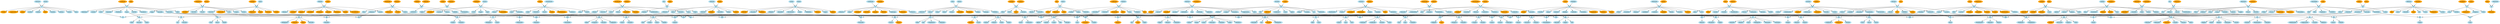 digraph Families {
	node [color=lightblue2 style=filled]
	overlap=false
	"1a" [label=Moerseil]
	"1b" [label=Riuum]
	1 [shape=diamond]
	"1a" -> 1 [weight=12]
	"1b" -> 1 [weight=12]
	"2a" [label=Liudburgis]
	"2b" [label=Hako]
	2 [shape=diamond]
	"2a" -> 2 [weight=12]
	"2b" -> 2 [weight=12]
	"3a" [label=Tetta]
	"3b" [label=Mense]
	3 [shape=diamond]
	"3a" -> 3 [weight=12]
	"3b" -> 3 [weight=12]
	"4a" [label=Breghlent]
	"4b" [label=Franco]
	4 [shape=diamond]
	"4a" -> 4 [weight=12]
	"4b" -> 4 [weight=12]
	"5a" [label=Liudburgis]
	"5b" [label=Wedeghe]
	5 [shape=diamond]
	"5a" -> 5 [weight=12]
	"5b" -> 5 [weight=12]
	"6a" [label=Iris]
	"6b" [label=Hubrecht]
	6 [shape=diamond]
	"6a" -> 6 [weight=12]
	"6b" -> 6 [weight=12]
	"7a" [label=Hersewindis]
	"7b" [label=Sifridus]
	7 [shape=diamond]
	"7a" -> 7 [weight=12]
	"7b" -> 7 [weight=12]
	"8a" [label=Aleberna]
	"8b" [label=Ghodekin]
	8 [shape=diamond]
	"8a" -> 8 [weight=12]
	"8b" -> 8 [weight=12]
	"9a" [label=Liudburgis]
	"9b" [label=Wilbord]
	9 [shape=diamond]
	"9a" -> 9 [weight=12]
	"9b" -> 9 [weight=12]
	"10a" [label=Gisele]
	"10b" [label=Wedeghe]
	10 [shape=diamond]
	"10a" -> 10 [weight=12]
	"10b" -> 10 [weight=12]
	"11a" [label=Siburgis]
	"11b" [label=Vais]
	11 [shape=diamond]
	"11a" -> 11 [weight=12]
	"11b" -> 11 [weight=12]
	"12a" [label=Baua]
	"12b" [label=Didewar]
	12 [shape=diamond]
	"12a" -> 12 [weight=12]
	"12b" -> 12 [weight=12]
	"13a" [label=Margareta]
	"13b" [label=Ricout]
	13 [shape=diamond]
	"13a" -> 13 [weight=12]
	"13b" -> 13 [weight=12]
	"14a" [label=Reymodis]
	"14b" [label=Lammekin]
	14 [shape=diamond]
	"14a" -> 14 [weight=12]
	"14b" -> 14 [weight=12]
	"15a" [label=Imsoete]
	"15b" [label=Lutgeri]
	15 [shape=diamond]
	"15a" -> 15 [weight=12]
	"15b" -> 15 [weight=12]
	"16a" [label=Amelgeir]
	"16b" [label=Seukinus]
	16 [shape=diamond]
	"16a" -> 16 [weight=12]
	"16b" -> 16 [weight=12]
	"17a" [label=Waldrada]
	"17b" [label="Elyasа"]
	17 [shape=diamond]
	"17a" -> 17 [weight=12]
	"17b" -> 17 [weight=12]
	"18a" [label=Amelgeir]
	"18b" [label=Alard]
	18 [shape=diamond]
	"18a" -> 18 [weight=12]
	"18b" -> 18 [weight=12]
	"19a" [label=Amalburga]
	"19b" [label=Didderic]
	19 [shape=diamond]
	"19a" -> 19 [weight=12]
	"19b" -> 19 [weight=12]
	"20a" [label=Aue]
	"20b" [label=Otger]
	20 [shape=diamond]
	"20a" -> 20 [weight=12]
	"20b" -> 20 [weight=12]
	"21a" [label=Beatrice]
	"21b" [label=Woutgerus]
	21 [shape=diamond]
	"21a" -> 21 [weight=12]
	"21b" -> 21 [weight=12]
	"22a" [label=Mabelie]
	"22b" [label=Lieuin]
	22 [shape=diamond]
	"22a" -> 22 [weight=12]
	"22b" -> 22 [weight=12]
	"23a" [label=Folqui]
	"23b" [label=Ghisebrecht]
	23 [shape=diamond]
	"23a" -> 23 [weight=12]
	"23b" -> 23 [weight=12]
	"24a" [label=Ermerut]
	"24b" [label=Thomas]
	24 [shape=diamond]
	"24a" -> 24 [weight=12]
	"24b" -> 24 [weight=12]
	"25a" [label=Machtilden]
	"25b" [label=Suam]
	25 [shape=diamond]
	"25a" -> 25 [weight=12]
	"25b" -> 25 [weight=12]
	"26a" [label=Reymodis]
	"26b" [label=Eustacius]
	26 [shape=diamond]
	"26a" -> 26 [weight=12]
	"26b" -> 26 [weight=12]
	"27a" [label=Jute]
	"27b" [label=Reuro]
	27 [shape=diamond]
	"27a" -> 27 [weight=12]
	"27b" -> 27 [weight=12]
	"28a" [label=Sybillia]
	"28b" [label=Snelgerus]
	28 [shape=diamond]
	"28a" -> 28 [weight=12]
	"28b" -> 28 [weight=12]
	"29a" [label=Hilduardis]
	"29b" [label=Adolfus]
	29 [shape=diamond]
	"29a" -> 29 [weight=12]
	"29b" -> 29 [weight=12]
	"30a" [label=Leanne]
	"30b" [label=Godeuert]
	30 [shape=diamond]
	"30a" -> 30 [weight=12]
	"30b" -> 30 [weight=12]
	"31a" [label=Baua]
	"31b" [label=Radwardo]
	31 [shape=diamond]
	"31a" -> 31 [weight=12]
	"31b" -> 31 [weight=12]
	"32a" [label=Heylewigis]
	"32b" [label=Herman]
	32 [shape=diamond]
	"32a" -> 32 [weight=12]
	"32b" -> 32 [weight=12]
	"33a" [label=Heylewigis]
	"33b" [label=Gherolf]
	33 [shape=diamond]
	"33a" -> 33 [weight=12]
	"33b" -> 33 [weight=12]
	"34a" [label=Mabelie]
	"34b" [label=Wolfraem]
	34 [shape=diamond]
	"34a" -> 34 [weight=12]
	"34b" -> 34 [weight=12]
	"35a" [label=Hodine]
	"35b" [label=Alwin]
	35 [shape=diamond]
	"35a" -> 35 [weight=12]
	"35b" -> 35 [weight=12]
	"36a" [label=Linnea]
	"36b" [label=Dieuel]
	36 [shape=diamond]
	"36a" -> 36 [weight=12]
	"36b" -> 36 [weight=12]
	"37a" [label=Oderada]
	"37b" [label=Boidin]
	37 [shape=diamond]
	"37a" -> 37 [weight=12]
	"37b" -> 37 [weight=12]
	"38a" [label=Flore]
	"38b" [label=Rembrecht]
	38 [shape=diamond]
	"38a" -> 38 [weight=12]
	"38b" -> 38 [weight=12]
	"39a" [label=Liedelde]
	"39b" [label=Alem]
	39 [shape=diamond]
	"39a" -> 39 [weight=12]
	"39b" -> 39 [weight=12]
	"40a" [label=Jacomin]
	"40b" [label=Jonghen]
	40 [shape=diamond]
	"40a" -> 40 [weight=12]
	"40b" -> 40 [weight=12]
	"1c1" [label=Truden]
	1 -> "1c1" [weight=6]
	"2c1" [label=Hako]
	2 -> "2c1" [weight=6]
	"4c1" [label=Stoethoute]
	4 -> "4c1" [weight=6]
	"5c1" [label=Wedeghe]
	5 -> "5c1" [weight=6]
	"6c1" [label=Reymar]
	6 -> "6c1" [weight=6]
	"7c1" [label=Auesoete]
	7 -> "7c1" [weight=6]
	"8c1" [label=Margareta]
	8 -> "8c1" [weight=6]
	"9c1" [label=Coclike]
	9 -> "9c1" [weight=6]
	"10c1" [label=Gisele]
	10 -> "10c1" [weight=6]
	"11c1" [label=Laurens]
	11 -> "11c1" [weight=6]
	"12c1" [label=Hilduardis]
	12 -> "12c1" [weight=6]
	"13c1" [label=Cofte]
	13 -> "13c1" [weight=6]
	"15c1" [label=Lutgeri]
	15 -> "15c1" [weight=6]
	"16c1" [label=Vastraid]
	16 -> "16c1" [weight=6]
	"18c1" [label=Erkenradis]
	18 -> "18c1" [weight=6]
	"21c1" [label=Gerburgis]
	21 -> "21c1" [weight=6]
	"22c1" [label=Ghoudekinen]
	22 -> "22c1" [weight=6]
	"23c1" [label=Rodolf]
	23 -> "23c1" [weight=6]
	"26c1" [label=Eustacius]
	26 -> "26c1" [weight=6]
	"27c1" [label=Willai]
	27 -> "27c1" [weight=6]
	"28c1" [label=Reymar]
	28 -> "28c1" [weight=6]
	"30c1" [label=Sipper]
	30 -> "30c1" [weight=6]
	"32c1" [label=Gelmarus]
	32 -> "32c1" [weight=6]
	"34c1" [label=Mabelie]
	34 -> "34c1" [weight=6]
	"35c1" [label=Alwin]
	35 -> "35c1" [weight=6]
	"37c1" [label=Oderada]
	37 -> "37c1" [weight=6]
	"38c1" [label=Truden]
	38 -> "38c1" [weight=6]
	"39c1" [label=Aleydis]
	39 -> "39c1" [weight=6]
	"40c1" [label=Haghen]
	40 -> "40c1" [weight=6]
	"2c2" [label=Imma]
	2 -> "2c2" [weight=6]
	"3c1" [label=Mense]
	3 -> "3c1" [weight=6]
	"5c2" [label=Marcilius]
	5 -> "5c2" [weight=6]
	"8c2" [label=Linnea]
	8 -> "8c2" [weight=6]
	"9c2" [label=Jute]
	9 -> "9c2" [weight=6]
	"10c2" [label=Eingeliadis]
	10 -> "10c2" [weight=6]
	"11c2" [label=Ricmoden]
	11 -> "11c2" [weight=6]
	"12c2" [label=Rodolf]
	12 -> "12c2" [weight=6]
	"14c1" [label=Aleydis]
	14 -> "14c1" [weight=6]
	"15c2" [label=Radwardo]
	15 -> "15c2" [weight=6]
	"16c2" [label=Saxiardis]
	16 -> "16c2" [weight=6]
	"17c1" [label=Evergero]
	17 -> "17c1" [weight=6]
	"18c2" [label=Folpertus]
	18 -> "18c2" [weight=6]
	"19c1" [label=Hildebrandus]
	19 -> "19c1" [weight=6]
	"20c1" [label=Otger]
	20 -> "20c1" [weight=6]
	"21c2" [label=Sywi]
	21 -> "21c2" [weight=6]
	"22c2" [label=Godelief]
	22 -> "22c2" [weight=6]
	"23c2" [label=Pauels]
	23 -> "23c2" [weight=6]
	"24c1" [label=Eremboldus]
	24 -> "24c1" [weight=6]
	"25c1" [label=Machtilden]
	25 -> "25c1" [weight=6]
	"26c2" [label=Flore]
	26 -> "26c2" [weight=6]
	"27c2" [label=Ulrici]
	27 -> "27c2" [weight=6]
	"28c2" [label=Nimme]
	28 -> "28c2" [weight=6]
	"29c1" [label=Godelief]
	29 -> "29c1" [weight=6]
	"29c1" [label=Godelief color=orange]
	"31c1" [label=Woltwigis]
	31 -> "31c1" [weight=6]
	"31a" [label=Baua color=orange]
	"32c2" [label=Lieuin]
	32 -> "32c2" [weight=6]
	"33c1" [label=Meynseth]
	33 -> "33c1" [weight=6]
	"34c2" [label=Anthonius]
	34 -> "34c2" [weight=6]
	"35c2" [label=Lotijn]
	35 -> "35c2" [weight=6]
	"35a" [label=Hodine color=orange]
	"37c2" [label=Jonghen]
	37 -> "37c2" [weight=6]
	"37c2" [label=Jonghen color=orange]
	"38c2" [label=Wellinus]
	38 -> "38c2" [weight=6]
	"40c2" [label=Eremboldus]
	40 -> "40c2" [weight=6]
	"34a" [label=Mabelie color=orange]
	"27c2" [label=Ulrici color=orange]
	"1c2" [label=Coppesoeten]
	1 -> "1c2" [weight=6]
	"1c2" [label=Coppesoeten color=orange]
	"2c3" [label=Marcibilia]
	2 -> "2c3" [weight=6]
	"3c2" [label=Ghodelde]
	3 -> "3c2" [weight=6]
	"3c2" [label=Ghodelde color=orange]
	"4c2" [label=Rutgerus]
	4 -> "4c2" [weight=6]
	"5c3" [label=Gelmarus]
	5 -> "5c3" [weight=6]
	"6c2" [label=Ryccie]
	6 -> "6c2" [weight=6]
	"7c2" [label=Uergina]
	7 -> "7c2" [weight=6]
	"8c3" [label=Riet]
	8 -> "8c3" [weight=6]
	"9c3" [label=Wijfgode]
	9 -> "9c3" [weight=6]
	"10c3" [label=Geykonis]
	10 -> "10c3" [weight=6]
	"14c2" [label=Heile]
	14 -> "14c2" [weight=6]
	"15c3" [label=Yda]
	15 -> "15c3" [weight=6]
	"16c3" [label=Tetta]
	16 -> "16c3" [weight=6]
	"17c2" [label=Menaures]
	17 -> "17c2" [weight=6]
	"19c2" [label=Blankard]
	19 -> "19c2" [weight=6]
	"20c2" [label=Heinkin]
	20 -> "20c2" [weight=6]
	"21c3" [label=Coppesoeten]
	21 -> "21c3" [weight=6]
	"22c3" [label=Ripperti]
	22 -> "22c3" [weight=6]
	"22c3" [label=Ripperti color=orange]
	"24c2" [label=Machtilden]
	24 -> "24c2" [weight=6]
	"24c2" [label=Machtilden color=orange]
	"25c2" [label=bertrade]
	25 -> "25c2" [weight=6]
	"26c3" [label=Gheynekine]
	26 -> "26c3" [weight=6]
	"27c3" [label=Firiin]
	27 -> "27c3" [weight=6]
	"27c3" [label=Firiin color=orange]
	"28c3" [label=Gloria]
	28 -> "28c3" [weight=6]
	"30c2" [label=Ermegardis]
	30 -> "30c2" [weight=6]
	"30a" [label=Leanne color=orange]
	"32c3" [label=Raso]
	32 -> "32c3" [weight=6]
	"33c2" [label=Tielekine]
	33 -> "33c2" [weight=6]
	"39c2" [label=Geile]
	39 -> "39c2" [weight=6]
	"40c3" [label=Hersewindis]
	40 -> "40c3" [weight=6]
	"10c2" [label=Eingeliadis color=orange]
	"2c4" [label=Reynildis]
	2 -> "2c4" [weight=6]
	"5c4" [label=Jacomin]
	5 -> "5c4" [weight=6]
	"6c3" [label=Ase]
	6 -> "6c3" [weight=6]
	"8c4" [label=Sifridus]
	8 -> "8c4" [weight=6]
	"9c4" [label=Ysaac]
	9 -> "9c4" [weight=6]
	"11c3" [label=Otto]
	11 -> "11c3" [weight=6]
	"13c2" [label=Lutgeri]
	13 -> "13c2" [weight=6]
	"16c4" [label=Dodo]
	16 -> "16c4" [weight=6]
	"17c3" [label=Natelien]
	17 -> "17c3" [weight=6]
	"19c3" [label=Moys]
	19 -> "19c3" [weight=6]
	"22c4" [label=Ghodelde]
	22 -> "22c4" [weight=6]
	"24c3" [label=Folqui]
	24 -> "24c3" [weight=6]
	"25c3" [label=Hille]
	25 -> "25c3" [weight=6]
	"26c4" [label=Hadewigis]
	26 -> "26c4" [weight=6]
	"29c2" [label=Arnst]
	29 -> "29c2" [weight=6]
	"37c3" [label=Wilmarus]
	37 -> "37c3" [weight=6]
	"38c3" [label=Ghodekin]
	38 -> "38c3" [weight=6]
	"39c3" [label=Atghardis]
	39 -> "39c3" [weight=6]
	"40c4" [label=Hildeburgis]
	40 -> "40c4" [weight=6]
	"4c1" [label=Stoethoute color=orange]
	"5c2" [label=Marcilius color=orange]
	"22c2" [label=Godelief color=orange]
	"11c3" [label=Otto color=orange]
	"39c3" [label=Atghardis color=orange]
	"1c3" [label=Lieuin]
	1 -> "1c3" [weight=6]
	"3c3" [label=Hubrecht]
	3 -> "3c3" [weight=6]
	"4c3" [label=Flore]
	4 -> "4c3" [weight=6]
	"5c5" [label=Ghela]
	5 -> "5c5" [weight=6]
	"7c3" [label=Hildebolding]
	7 -> "7c3" [weight=6]
	"8c5" [label=Brundonis]
	8 -> "8c5" [weight=6]
	"11c4" [label=Goneir]
	11 -> "11c4" [weight=6]
	"13c3" [label=Brame]
	13 -> "13c3" [weight=6]
	"14c3" [label=Syuardus]
	14 -> "14c3" [weight=6]
	"15c4" [label=Ino]
	15 -> "15c4" [weight=6]
	"16c5" [label=Mette]
	16 -> "16c5" [weight=6]
	"16a" [label=Amelgeir color=orange]
	"18c3" [label=Poppo]
	18 -> "18c3" [weight=6]
	"19c4" [label=Moys]
	19 -> "19c4" [weight=6]
	"21c4" [label=Lucas]
	21 -> "21c4" [weight=6]
	"22c5" [label=Wicghard]
	22 -> "22c5" [weight=6]
	"23c3" [label=Cecilia]
	23 -> "23c3" [weight=6]
	"24c4" [label=Nanne]
	24 -> "24c4" [weight=6]
	"25c4" [label=Florens]
	25 -> "25c4" [weight=6]
	"27c4" [label=Reynerus]
	27 -> "27c4" [weight=6]
	"28c4" [label=Gabriel]
	28 -> "28c4" [weight=6]
	"32c4" [label=Henric]
	32 -> "32c4" [weight=6]
	"36c1" [label=Oderada]
	36 -> "36c1" [weight=6]
	"37c4" [label=Euffemia]
	37 -> "37c4" [weight=6]
	"38c4" [label=Gherbrandus]
	38 -> "38c4" [weight=6]
	"39c4" [label=Liedelde]
	39 -> "39c4" [weight=6]
	"1c1" [label=Truden color=orange]
	"31c1" [label=Woltwigis color=orange]
	"10c3" [label=Geykonis color=orange]
	"27c4" [label=Reynerus color=orange]
	"2c5" [label=Cofte]
	2 -> "2c5" [weight=6]
	"3c4" [label=Willekine]
	3 -> "3c4" [weight=6]
	"4c4" [label=Siwa]
	4 -> "4c4" [weight=6]
	"5c6" [label=Wilmarus]
	5 -> "5c6" [weight=6]
	"7c4" [label=Jute]
	7 -> "7c4" [weight=6]
	"8c6" [label=Pietersen]
	8 -> "8c6" [weight=6]
	"9c5" [label=Everocker]
	9 -> "9c5" [weight=6]
	"10c4" [label=Daniel]
	10 -> "10c4" [weight=6]
	"11c5" [label=Mourin]
	11 -> "11c5" [weight=6]
	"13c4" [label=Everdey]
	13 -> "13c4" [weight=6]
	"14c4" [label=Reynildis]
	14 -> "14c4" [weight=6]
	"15c5" [label=Vroeden]
	15 -> "15c5" [weight=6]
	"18c4" [label=Conzone]
	18 -> "18c4" [weight=6]
	"21c5" [label=Samuel]
	21 -> "21c5" [weight=6]
	"22c6" [label=Reymar]
	22 -> "22c6" [weight=6]
	"23c4" [label=Sylof]
	23 -> "23c4" [weight=6]
	"24c5" [label=Suaneka]
	24 -> "24c5" [weight=6]
	"25c5" [label=Stephanus]
	25 -> "25c5" [weight=6]
	"26c5" [label=Trame]
	26 -> "26c5" [weight=6]
	"28c5" [label=Siburgis]
	28 -> "28c5" [weight=6]
	"32c5" [label=Truden]
	32 -> "32c5" [weight=6]
	"32c5" [label=Truden color=orange]
	"36c2" [label=Pelegrim]
	36 -> "36c2" [weight=6]
	"38c5" [label=Vroeden]
	38 -> "38c5" [weight=6]
	"20b" [label=Otger color=orange]
	"23c3" [label=Cecilia color=orange]
	"13c4" [label=Everdey color=orange]
	"1c4" [label=Iacobus]
	1 -> "1c4" [weight=6]
	"2c6" [label=Myrthel]
	2 -> "2c6" [weight=6]
	"3c5" [label=Wicghard]
	3 -> "3c5" [weight=6]
	"6c4" [label=Sipper]
	6 -> "6c4" [weight=6]
	"10c5" [label=Sylawert]
	10 -> "10c5" [weight=6]
	"11c6" [label=Robbrecht]
	11 -> "11c6" [weight=6]
	"12c3" [label=Kerstine]
	12 -> "12c3" [weight=6]
	"13c5" [label=Poppo]
	13 -> "13c5" [weight=6]
	"14c5" [label=Hatebrandus]
	14 -> "14c5" [weight=6]
	"14a" [label=Reymodis color=orange]
	"17c4" [label=Grote]
	17 -> "17c4" [weight=6]
	"18c5" [label=Saxiardis]
	18 -> "18c5" [weight=6]
	"19c5" [label=Clarebout]
	19 -> "19c5" [weight=6]
	"22c7" [label=Ysewin]
	22 -> "22c7" [weight=6]
	"23c5" [label=Bartholomeus]
	23 -> "23c5" [weight=6]
	"24c6" [label=Alretieren]
	24 -> "24c6" [weight=6]
	"27c5" [label=Moerseil]
	27 -> "27c5" [weight=6]
	"29c3" [label=Ghela]
	29 -> "29c3" [weight=6]
	"36c3" [label=Wasseliin]
	36 -> "36c3" [weight=6]
	"37c5" [label=Bertoldus]
	37 -> "37c5" [weight=6]
	"38c6" [label=Ghodelde]
	38 -> "38c6" [weight=6]
	"39c5" [label=Natelien]
	39 -> "39c5" [weight=6]
	"39c5" [label=Natelien color=orange]
	"40c5" [label=Nannen]
	40 -> "40c5" [weight=6]
	"16c4" [label=Dodo color=orange]
	"7c5" [label=Harderico]
	7 -> "7c5" [weight=6]
	"8c7" [label=Alwin]
	8 -> "8c7" [weight=6]
	"10c6" [label=Suaneka]
	10 -> "10c6" [weight=6]
	"15c6" [label=Verthwi]
	15 -> "15c6" [weight=6]
	"18c6" [label=Truden]
	18 -> "18c6" [weight=6]
	"19c6" [label=Ghiselijn]
	19 -> "19c6" [weight=6]
	"19c6" [label=Ghiselijn color=orange]
	"21c6" [label=Brundonis]
	21 -> "21c6" [weight=6]
	"23c6" [label=Gerlacus]
	23 -> "23c6" [weight=6]
	"24c7" [label=Wein]
	24 -> "24c7" [weight=6]
	"25c6" [label=Folqui]
	25 -> "25c6" [weight=6]
	"26c6" [label=Eelbout]
	26 -> "26c6" [weight=6]
	"28c6" [label=Nanne]
	28 -> "28c6" [weight=6]
	"29c4" [label=Brundonis]
	29 -> "29c4" [weight=6]
	"32c6" [label=Alretieren]
	32 -> "32c6" [weight=6]
	"33c3" [label=Siburgis]
	33 -> "33c3" [weight=6]
	"37c6" [label=Dilane]
	37 -> "37c6" [weight=6]
	"39c6" [label=Suam]
	39 -> "39c6" [weight=6]
	"39a" [label=Liedelde color=orange]
	"5c4" [label=Jacomin color=orange]
	"1c3" [label=Lieuin color=orange]
	"10c4" [label=Daniel color=orange]
	"38c5" [label=Vroeden color=orange]
	"24c7" [label=Wein color=orange]
	"1c5" [label=Sybillia]
	1 -> "1c5" [weight=6]
	"5c7" [label=Oderada]
	5 -> "5c7" [weight=6]
	"7c6" [label=Remsindis]
	7 -> "7c6" [weight=6]
	"9c6" [label=Pietersen]
	9 -> "9c6" [weight=6]
	"10c7" [label=Denijs]
	10 -> "10c7" [weight=6]
	"11c7" [label=Diddekin]
	11 -> "11c7" [weight=6]
	"12c4" [label=Alene]
	12 -> "12c4" [weight=6]
	"13c6" [label=Marcilius]
	13 -> "13c6" [weight=6]
	"15c7" [label=Albertus]
	15 -> "15c7" [weight=6]
	"15c7" [label=Albertus color=orange]
	"22c8" [label=Eustacius]
	22 -> "22c8" [weight=6]
	"25c7" [label=Lisebette]
	25 -> "25c7" [weight=6]
	"27c6" [label=Aleydis]
	27 -> "27c6" [weight=6]
	"27a" [label=Jute color=orange]
	"28c7" [label=Aghete]
	28 -> "28c7" [weight=6]
	"36c4" [label=Reymodis]
	36 -> "36c4" [weight=6]
	"37c7" [label=Berta]
	37 -> "37c7" [weight=6]
	"4b" [label=Franco color=orange]
	"32b" [label=Herman color=orange]
	"22c6" [label=Reymar color=orange]
	"19c5" [label=Clarebout color=orange]
	"28c6" [label=Nanne color=orange]
	"22c8" [label=Eustacius color=orange]
	"2c7" [label=Paradanus]
	2 -> "2c7" [weight=6]
	"3c6" [label=Willem]
	3 -> "3c6" [weight=6]
	"5c8" [label=Hadewigis]
	5 -> "5c8" [weight=6]
	"8c8" [label=Meinoldo]
	8 -> "8c8" [weight=6]
	"11c8" [label=Liedelde]
	11 -> "11c8" [weight=6]
	"12c5" [label=Tetta]
	12 -> "12c5" [weight=6]
	"13c7" [label=Michiel]
	13 -> "13c7" [weight=6]
	"17c5" [label=Machtilden]
	17 -> "17c5" [weight=6]
	"19c7" [label=Nimme]
	19 -> "19c7" [weight=6]
	"22c9" [label=Helyana]
	22 -> "22c9" [weight=6]
	"25c8" [label=Dolf]
	25 -> "25c8" [weight=6]
	"26c7" [label=Baua]
	26 -> "26c7" [weight=6]
	"29c5" [label=Remdo]
	29 -> "29c5" [weight=6]
	"36c5" [label=Marie]
	36 -> "36c5" [weight=6]
	"38c7" [label=Saswe]
	38 -> "38c7" [weight=6]
	"40c6" [label=Stemaers]
	40 -> "40c6" [weight=6]
	"13b" [label=Ricout color=orange]
	"25b" [label=Suam color=orange]
	"33b" [label=Gherolf color=orange]
	"39c4" [label=Liedelde color=orange]
	"23c5" [label=Bartholomeus color=orange]
	"32c6" [label=Alretieren color=orange]
	"12c5" [label=Tetta color=orange]
	"1c6" [label=Falco]
	1 -> "1c6" [weight=6]
	"7c7" [label=Lutghardis]
	7 -> "7c7" [weight=6]
	"8c9" [label=Alem]
	8 -> "8c9" [weight=6]
	"11c9" [label=Saswe]
	11 -> "11c9" [weight=6]
	"12c6" [label=Goeskin]
	12 -> "12c6" [weight=6]
	"19c8" [label=Diewiven]
	19 -> "19c8" [weight=6]
	"21c7" [label=Atghardis]
	21 -> "21c7" [weight=6]
	"22c10" [label=Daniel]
	22 -> "22c10" [weight=6]
	"22c10" [label=Daniel color=orange]
	"23c7" [label=Scilla]
	23 -> "23c7" [weight=6]
	"24c8" [label=Gherbrandus]
	24 -> "24c8" [weight=6]
	"26c8" [label=Brame]
	26 -> "26c8" [weight=6]
	"28c8" [label=Fays]
	28 -> "28c8" [weight=6]
	"29c6" [label=Suaneka]
	29 -> "29c6" [weight=6]
	"38c8" [label=Zuanelt]
	38 -> "38c8" [weight=6]
	"6b" [label=Hubrecht color=orange]
	"18a" [label=Amelgeir color=orange]
	"22c4" [label=Ghodelde color=orange]
	"1c7" [label=Suaneka]
	1 -> "1c7" [weight=6]
	"2c8" [label=Radewijns]
	2 -> "2c8" [weight=6]
	"7c8" [label=Emmelina]
	7 -> "7c8" [weight=6]
	"8c10" [label=Jdir]
	8 -> "8c10" [weight=6]
	"9c7" [label=Erenboede]
	9 -> "9c7" [weight=6]
	"15c8" [label=Lutghardis]
	15 -> "15c8" [weight=6]
	"17c6" [label=Sipper]
	17 -> "17c6" [weight=6]
	"24c9" [label=Thedwi]
	24 -> "24c9" [weight=6]
	"29c7" [label=Leanne]
	29 -> "29c7" [weight=6]
	"36c6" [label=Thidboldus]
	36 -> "36c6" [weight=6]
	"38c9" [label=Hille]
	38 -> "38c9" [weight=6]
	"40c7" [label=Rycaldis]
	40 -> "40c7" [weight=6]
	"11b" [label=Vais color=orange]
	"22c1" [label=Ghoudekinen color=orange]
	"22c5" [label=Wicghard color=orange]
	"1c6" [label=Falco color=orange]
	"8c9" [label=Alem color=orange]
	"1c8" [label=Andreas]
	1 -> "1c8" [weight=6]
	"2c9" [label=Arnekin]
	2 -> "2c9" [weight=6]
	"3c7" [label=Siburgis]
	3 -> "3c7" [weight=6]
	"5c9" [label=Clementia]
	5 -> "5c9" [weight=6]
	"8c11" [label=Vreile]
	8 -> "8c11" [weight=6]
	"9c8" [label=Berta]
	9 -> "9c8" [weight=6]
	"10c8" [label=Abelkijn]
	10 -> "10c8" [weight=6]
	"19c9" [label=Sanse]
	19 -> "19c9" [weight=6]
	"21c8" [label=Rycaldis]
	21 -> "21c8" [weight=6]
	"26c9" [label=Kornillis]
	26 -> "26c9" [weight=6]
	"28c9" [label=Baua]
	28 -> "28c9" [weight=6]
	"29c8" [label=Helyana]
	29 -> "29c8" [weight=6]
	"38c10" [label=Laurens]
	38 -> "38c10" [weight=6]
	"38a" [label=Flore color=orange]
	"40c8" [label=Ysewin]
	40 -> "40c8" [weight=6]
	"5b" [label=Wedeghe color=orange]
	"26b" [label=Eustacius color=orange]
	"5c1" [label=Wedeghe color=orange]
	"18c2" [label=Folpertus color=orange]
	"18c3" [label=Poppo color=orange]
	"1c9" [label=Soeten]
	1 -> "1c9" [weight=6]
	"2c10" [label=Reymodis]
	2 -> "2c10" [weight=6]
	"3c8" [label=Tielen]
	3 -> "3c8" [weight=6]
	"7c9" [label=Helyana]
	7 -> "7c9" [weight=6]
	"10c9" [label=Waldrada]
	10 -> "10c9" [weight=6]
	"15c9" [label=Suam]
	15 -> "15c9" [weight=6]
	"23c8" [label=Clementia]
	23 -> "23c8" [weight=6]
	"29c9" [label=Snellekine]
	29 -> "29c9" [weight=6]
	"36c7" [label=Thomas]
	36 -> "36c7" [weight=6]
	"37c8" [label=Lennot]
	37 -> "37c8" [weight=6]
	"40c9" [label=Linnea]
	40 -> "40c9" [weight=6]
	"8b" [label=Ghodekin color=orange]
	"22b" [label=Lieuin color=orange]
	"37b" [label=Boidin color=orange]
	"18c4" [label=Conzone color=orange]
	41 [shape=diamond]
	"39c1" -> 41 [weight=12]
	"26c1" -> 41 [weight=12]
	"1c10" [label=Baua]
	1 -> "1c10" [weight=6]
	"10c10" [label=Scoutekiin]
	10 -> "10c10" [weight=6]
	"12c7" [label=Suaneka]
	12 -> "12c7" [weight=6]
	"15c10" [label=Agnes]
	15 -> "15c10" [weight=6]
	"19c10" [label=Riuum]
	19 -> "19c10" [weight=6]
	"21c9" [label=Jacomin]
	21 -> "21c9" [weight=6]
	"24c10" [label=Arnulphus]
	24 -> "24c10" [weight=6]
	"28c10" [label=Remboldus]
	28 -> "28c10" [weight=6]
	"36c8" [label=Sipper]
	36 -> "36c8" [weight=6]
	"40c10" [label=Hildebrandus]
	40 -> "40c10" [weight=6]
	"41c1" [label=Aleydis]
	41 -> "41c1" [weight=6]
	"24b" [label=Thomas color=orange]
	"8c1" [label=Margareta color=orange]
	"7c6" [label=Remsindis color=orange]
	"36c7" [label=Thomas color=orange]
	42 [shape=diamond]
	"21c1" -> 42 [weight=12]
	"15c1" -> 42 [weight=12]
	43 [shape=diamond]
	"14c1" -> 43 [weight=12]
	"28c1" -> 43 [weight=12]
	44 [shape=diamond]
	"2c2" -> 44 [weight=12]
	"17c1" -> 44 [weight=12]
	"7c10" [label=Godeweris]
	7 -> "7c10" [weight=6]
	"12c8" [label=Wendelmodis]
	12 -> "12c8" [weight=6]
	"17c7" [label=Ingel]
	17 -> "17c7" [weight=6]
	"23c9" [label=Martin]
	23 -> "23c9" [weight=6]
	"36c9" [label=Aghete]
	36 -> "36c9" [weight=6]
	"41c2" [label=Alebrando]
	41 -> "41c2" [weight=6]
	"42c1" [label=Gerburgis]
	42 -> "42c1" [weight=6]
	"43c1" [label=Saxiardis]
	43 -> "43c1" [weight=6]
	"44c1" [label=Kerstine]
	44 -> "44c1" [weight=6]
	"19b" [label=Didderic color=orange]
	"18c6" [label=Truden color=orange]
	45 [shape=diamond]
	"10c1" -> 45 [weight=12]
	"17c2" -> 45 [weight=12]
	46 [shape=diamond]
	"11c2" -> 46 [weight=12]
	"19c2" -> 46 [weight=12]
	47 [shape=diamond]
	"26c2" -> 47 [weight=12]
	"21c3" -> 47 [weight=12]
	"2c11" [label=Thieleman]
	2 -> "2c11" [weight=6]
	"2a" [label=Liudburgis color=orange]
	"3c9" [label=Marie]
	3 -> "3c9" [weight=6]
	"21c10" [label=Herdradus]
	21 -> "21c10" [weight=6]
	"29c10" [label=Lisebette]
	29 -> "29c10" [weight=6]
	"36c10" [label=Hersewindis]
	36 -> "36c10" [weight=6]
	"41c3" [label=Conrad]
	41 -> "41c3" [weight=6]
	"42c2" [label=Wauthem]
	42 -> "42c2" [weight=6]
	"44c2" [label=Iris]
	44 -> "44c2" [weight=6]
	"46c1" [label=Ricmoden]
	46 -> "46c1" [weight=6]
	"47c1" [label=Saxiardis]
	47 -> "47c1" [weight=6]
	"29b" [label=Adolfus color=orange]
	"39b" [label=Alem color=orange]
	"17c1" [label=Evergero color=orange]
	"9c8" [label=Berta color=orange]
	"36c9" [label=Aghete color=orange]
	48 [shape=diamond]
	"26c4" -> 48 [weight=12]
	"11c1" -> 48 [weight=12]
	"3c10" [label=Leanne]
	3 -> "3c10" [weight=6]
	"41c4" [label=Haghen]
	41 -> "41c4" [weight=6]
	"42c3" [label=Tielen]
	42 -> "42c3" [weight=6]
	"43c2" [label=Zuanelt]
	43 -> "43c2" [weight=6]
	"45c1" [label=Gisele]
	45 -> "45c1" [weight=6]
	"46c2" [label=Aue]
	46 -> "46c2" [weight=6]
	"12a" [label=Baua color=orange]
	"16b" [label=Seukinus color=orange]
	"34b" [label=Wolfraem color=orange]
	"40c1" [label=Haghen color=orange]
	"28c2" [label=Nimme color=orange]
	"5c7" [label=Oderada color=orange]
	"9c7" [label=Erenboede color=orange]
	"5c9" [label=Clementia color=orange]
	"21c8" [label=Rycaldis color=orange]
	49 [shape=diamond]
	"16c5" -> 49 [weight=12]
	"9c1" -> 49 [weight=12]
	50 [shape=diamond]
	"8c5" -> 50 [weight=12]
	"23c1" -> 50 [weight=12]
	51 [shape=diamond]
	"18c1" -> 51 [weight=12]
	"32c1" -> 51 [weight=12]
	52 [shape=diamond]
	"39c2" -> 52 [weight=12]
	"35c1" -> 52 [weight=12]
	53 [shape=diamond]
	"9c2" -> 53 [weight=12]
	"38c3" -> 53 [weight=12]
	54 [shape=diamond]
	"2c3" -> 54 [weight=12]
	"21c4" -> 54 [weight=12]
	55 [shape=diamond]
	"28c3" -> 55 [weight=12]
	"38c4" -> 55 [weight=12]
	"42c4" [label=Harderico]
	42 -> "42c4" [weight=6]
	"45c2" [label=Andreas]
	45 -> "45c2" [weight=6]
	"10c1" [label=Gisele color=orange]
	"46c3" [label=Imsoete]
	46 -> "46c3" [weight=6]
	"50c1" [label=Menoldis]
	50 -> "50c1" [weight=6]
	"51c1" [label=Abben]
	51 -> "51c1" [weight=6]
	"52c1" [label=Sibrando]
	52 -> "52c1" [weight=6]
	"10a" [label=Gisele color=orange]
	"38b" [label=Rembrecht color=orange]
	"8c3" [label=Riet color=orange]
	"46c3" [label=Imsoete color=orange]
	"51c1" [label=Abben color=orange]
	56 [shape=diamond]
	"40c3" -> 56 [weight=12]
	"6c1" -> 56 [weight=12]
	57 [shape=diamond]
	"16c3" -> 57 [weight=12]
	"3c1" -> 57 [weight=12]
	58 [shape=diamond]
	"26c5" -> 58 [weight=12]
	"15c2" -> 58 [weight=12]
	59 [shape=diamond]
	"7c2" -> 59 [weight=12]
	"24c1" -> 59 [weight=12]
	60 [shape=diamond]
	"36c1" -> 60 [weight=12]
	"32c2" -> 60 [weight=12]
	61 [shape=diamond]
	"28c5" -> 61 [weight=12]
	"35c2" -> 61 [weight=12]
	62 [shape=diamond]
	"24c3" -> 62 [weight=12]
	"13c2" -> 62 [weight=12]
	63 [shape=diamond]
	"21c2" -> 63 [weight=12]
	"25c4" -> 63 [weight=12]
	64 [shape=diamond]
	"37c4" -> 64 [weight=12]
	"11c5" -> 64 [weight=12]
	65 [shape=diamond]
	"33c1" -> 65 [weight=12]
	"15c5" -> 65 [weight=12]
	"21c11" [label=Oda]
	21 -> "21c11" [weight=6]
	"43c3" [label=Douwen]
	43 -> "43c3" [weight=6]
	"47c2" [label=Heideric]
	47 -> "47c2" [weight=6]
	"48c1" [label=Clara]
	48 -> "48c1" [weight=6]
	"49c1" [label=Siburgis]
	49 -> "49c1" [weight=6]
	"52c2" [label=Ermerut]
	52 -> "52c2" [weight=6]
	"53c1" [label=Anselmi]
	53 -> "53c1" [weight=6]
	"54c1" [label=Geraldus]
	54 -> "54c1" [weight=6]
	"55c1" [label=Emgelberna]
	55 -> "55c1" [weight=6]
	"57c1" [label=Clemmam]
	57 -> "57c1" [weight=6]
	"58c1" [label=Herman]
	58 -> "58c1" [weight=6]
	"60c1" [label=Lutghardis]
	60 -> "60c1" [weight=6]
	"62c1" [label=Dolf]
	62 -> "62c1" [weight=6]
	"63c1" [label=Helyana]
	63 -> "63c1" [weight=6]
	"64c1" [label=Sara]
	64 -> "64c1" [weight=6]
	"65c1" [label=Liudburgis]
	65 -> "65c1" [weight=6]
	"19a" [label=Amalburga color=orange]
	"38c6" [label=Ghodelde color=orange]
	"37c8" [label=Lennot color=orange]
	"45c2" [label=Andreas color=orange]
	66 [shape=diamond]
	"2c2" -> 66 [weight=12]
	"34c2" -> 66 [weight=12]
	67 [shape=diamond]
	"12c3" -> 67 [weight=12]
	"40c2" -> 67 [weight=12]
	68 [shape=diamond]
	"13c1" -> 68 [weight=12]
	"20c2" -> 68 [weight=12]
	69 [shape=diamond]
	"25c2" -> 69 [weight=12]
	"26c3" -> 69 [weight=12]
	70 [shape=diamond]
	"11c4" -> 70 [weight=12]
	"13c3" -> 70 [weight=12]
	"41c5" [label=Wybel]
	41 -> "41c5" [weight=6]
	"43c4" [label=Berta]
	43 -> "43c4" [weight=6]
	"47c3" [label=Sarre]
	47 -> "47c3" [weight=6]
	"48c2" [label=Mabelie]
	48 -> "48c2" [weight=6]
	"49c2" [label=Aghete]
	49 -> "49c2" [weight=6]
	"51c2" [label=bertrade]
	51 -> "51c2" [weight=6]
	"53c2" [label=Uergina]
	53 -> "53c2" [weight=6]
	"9c2" [label=Jute color=orange]
	"54c2" [label=Strom]
	54 -> "54c2" [weight=6]
	"55c2" [label=Waldfridus]
	55 -> "55c2" [weight=6]
	"56c1" [label=Atghardis]
	56 -> "56c1" [weight=6]
	"57c2" [label=Dodo]
	57 -> "57c2" [weight=6]
	"58c2" [label=Lutghardis]
	58 -> "58c2" [weight=6]
	"59c1" [label=Wijfgode]
	59 -> "59c1" [weight=6]
	"60c2" [label=Alene]
	60 -> "60c2" [weight=6]
	"61c1" [label=Hildebrandus]
	61 -> "61c1" [weight=6]
	"62c2" [label="Coekeа"]
	62 -> "62c2" [weight=6]
	"64c2" [label=Siwa]
	64 -> "64c2" [weight=6]
	"66c1" [label=Imma]
	66 -> "66c1" [weight=6]
	"67c1" [label=Saswe]
	67 -> "67c1" [weight=6]
	"69c1" [label=Wlfarde]
	69 -> "69c1" [weight=6]
	"70c1" [label=Goneir]
	70 -> "70c1" [weight=6]
	"4a" [label=Breghlent color=orange]
	"7a" [label=Hersewindis color=orange]
	"14b" [label=Lammekin color=orange]
	"17a" [label=Waldrada color=orange]
	"26c1" [label=Eustacius color=orange]
	"21c4" [label=Lucas color=orange]
	"38c4" [label=Gherbrandus color=orange]
	"38c8" [label=Zuanelt color=orange]
	"29c7" [label=Leanne color=orange]
	"48c2" [label=Mabelie color=orange]
	71 [shape=diamond]
	"8c6" -> 71 [weight=12]
	"2c1" -> 71 [weight=12]
	72 [shape=diamond]
	"14c4" -> 72 [weight=12]
	"16c1" -> 72 [weight=12]
	73 [shape=diamond]
	"7c4" -> 73 [weight=12]
	"27c1" -> 73 [weight=12]
	74 [shape=diamond]
	"29c4" -> 74 [weight=12]
	"19c1" -> 74 [weight=12]
	75 [shape=diamond]
	"40c5" -> 75 [weight=12]
	"20c1" -> 75 [weight=12]
	76 [shape=diamond]
	"17c3" -> 76 [weight=12]
	"23c2" -> 76 [weight=12]
	77 [shape=diamond]
	"2c4" -> 77 [weight=12]
	"5c3" -> 77 [weight=12]
	78 [shape=diamond]
	"18c5" -> 78 [weight=12]
	"32c3" -> 78 [weight=12]
	79 [shape=diamond]
	"24c6" -> 79 [weight=12]
	"33c2" -> 79 [weight=12]
	80 [shape=diamond]
	"27c5" -> 80 [weight=12]
	"6c3" -> 80 [weight=12]
	81 [shape=diamond]
	"15c6" -> 81 [weight=12]
	"9c4" -> 81 [weight=12]
	82 [shape=diamond]
	"12c1" -> 82 [weight=12]
	"29c2" -> 82 [weight=12]
	83 [shape=diamond]
	"34c1" -> 83 [weight=12]
	"7c3" -> 83 [weight=12]
	84 [shape=diamond]
	"30c1" -> 84 [weight=12]
	"19c4" -> 84 [weight=12]
	85 [shape=diamond]
	"33c3" -> 85 [weight=12]
	"28c4" -> 85 [weight=12]
	86 [shape=diamond]
	"25c6" -> 86 [weight=12]
	"3c4" -> 86 [weight=12]
	87 [shape=diamond]
	"38c1" -> 87 [weight=12]
	"11c6" -> 87 [weight=12]
	88 [shape=diamond]
	"21c6" -> 88 [weight=12]
	"26c6" -> 88 [weight=12]
	"42c5" [label=Linnea]
	42 -> "42c5" [weight=6]
	"47c4" [label=Hildegardis]
	47 -> "47c4" [weight=6]
	"49c3" [label=Sybillia]
	49 -> "49c3" [weight=6]
	"51c3" [label=Hildegardis]
	51 -> "51c3" [weight=6]
	"56c2" [label=Reynwi]
	56 -> "56c2" [weight=6]
	"57c3" [label=Aue]
	57 -> "57c3" [weight=6]
	"59c2" [label=Clara]
	59 -> "59c2" [weight=6]
	"7c2" [label=Uergina color=orange]
	"60c3" [label=Wicghard]
	60 -> "60c3" [weight=6]
	"61c2" [label=Coppesoeten]
	61 -> "61c2" [weight=6]
	"62c3" [label=Gloria]
	62 -> "62c3" [weight=6]
	"64c3" [label=Linnea]
	64 -> "64c3" [weight=6]
	"37c4" [label=Euffemia color=orange]
	"65c2" [label=Jacomin]
	65 -> "65c2" [weight=6]
	"67c2" [label=Ulrici]
	67 -> "67c2" [weight=6]
	"69c2" [label=Lennot]
	69 -> "69c2" [weight=6]
	"70c2" [label=Salome]
	70 -> "70c2" [weight=6]
	"72c1" [label=Nimme]
	72 -> "72c1" [weight=6]
	"14c4" [label=Reynildis color=orange]
	"75c1" [label=Clementia]
	75 -> "75c1" [weight=6]
	"77c1" [label=Gisele]
	77 -> "77c1" [weight=6]
	"78c1" [label=Rodolf]
	78 -> "78c1" [weight=6]
	"79c1" [label=Lisebette]
	79 -> "79c1" [weight=6]
	"81c1" [label=Ysaac]
	81 -> "81c1" [weight=6]
	"81c1" [label=Ysaac color=orange]
	"86c1" [label=Reynildis]
	86 -> "86c1" [weight=6]
	"88c1" [label=Brundonis]
	88 -> "88c1" [weight=6]
	"2b" [label=Hako color=orange]
	"12b" [label=Didewar color=orange]
	"23a" [label=Folqui color=orange]
	"32a" [label=Heylewigis color=orange]
	"33a" [label=Heylewigis color=orange]
	"35b" [label=Alwin color=orange]
	"40b" [label=Jonghen color=orange]
	"40c6" [label=Stemaers color=orange]
	"59c2" [label=Clara color=orange]
	89 [shape=diamond]
	"36c4" -> 89 [weight=12]
	"16c1" -> 89 [weight=12]
	90 [shape=diamond]
	"12c4" -> 90 [weight=12]
	"24c1" -> 90 [weight=12]
	91 [shape=diamond]
	"6c4" -> 91 [weight=12]
	"38c2" -> 91 [weight=12]
	92 [shape=diamond]
	"25c1" -> 92 [weight=12]
	"4c2" -> 92 [weight=12]
	93 [shape=diamond]
	"4c3" -> 93 [weight=12]
	"8c4" -> 93 [weight=12]
	94 [shape=diamond]
	"4c4" -> 94 [weight=12]
	"19c3" -> 94 [weight=12]
	95 [shape=diamond]
	"2c3" -> 95 [weight=12]
	"38c3" -> 95 [weight=12]
	96 [shape=diamond]
	"5c5" -> 96 [weight=12]
	"3c3" -> 96 [weight=12]
	97 [shape=diamond]
	"16c2" -> 97 [weight=12]
	"14c3" -> 97 [weight=12]
	98 [shape=diamond]
	"28c7" -> 98 [weight=12]
	"5c6" -> 98 [weight=12]
	99 [shape=diamond]
	"27c6" -> 99 [weight=12]
	"9c5" -> 99 [weight=12]
	"42c6" [label=Denijs]
	42 -> "42c6" [weight=6]
	"43c5" [label=Menzone]
	43 -> "43c5" [weight=6]
	"47c5" [label=Remsindis]
	47 -> "47c5" [weight=6]
	"48c3" [label=Bartrarde]
	48 -> "48c3" [weight=6]
	"49c4" [label=Trame]
	49 -> "49c4" [weight=6]
	"50c2" [label=Rutgerus]
	50 -> "50c2" [weight=6]
	"51c4" [label=Wolbrand]
	51 -> "51c4" [weight=6]
	"51c4" [label=Wolbrand color=orange]
	"18c1" [label=Erkenradis color=orange]
	"52c3" [label=Rembrandus]
	52 -> "52c3" [weight=6]
	"56c3" [label=Wendelmodis]
	56 -> "56c3" [weight=6]
	"57c4" [label=Emgelberna]
	57 -> "57c4" [weight=6]
	"58c3" [label=Robbrecht]
	58 -> "58c3" [weight=6]
	"61c3" [label=Conrado]
	61 -> "61c3" [weight=6]
	"65c3" [label=Ysaac]
	65 -> "65c3" [weight=6]
	"66c2" [label=Geile]
	66 -> "66c2" [weight=6]
	"67c3" [label=Havix]
	67 -> "67c3" [weight=6]
	"70c3" [label=Wilbord]
	70 -> "70c3" [weight=6]
	"73c1" [label=Clara]
	73 -> "73c1" [weight=6]
	"75c2" [label=Sipper]
	75 -> "75c2" [weight=6]
	"76c1" [label=Geykonis]
	76 -> "76c1" [weight=6]
	"78c2" [label=Cees]
	78 -> "78c2" [weight=6]
	"79c2" [label=Sara]
	79 -> "79c2" [weight=6]
	"81c2" [label=Otger]
	81 -> "81c2" [weight=6]
	"86c2" [label=Segher]
	86 -> "86c2" [weight=6]
	"88c2" [label=Sophia]
	88 -> "88c2" [weight=6]
	"89c1" [label=Ysewin]
	89 -> "89c1" [weight=6]
	"93c1" [label=Scilla]
	93 -> "93c1" [weight=6]
	"94c1" [label=Hadewigis]
	94 -> "94c1" [weight=6]
	"95c1" [label=Godeweris]
	95 -> "95c1" [weight=6]
	"96c1" [label=Euerocker]
	96 -> "96c1" [weight=6]
	"97c1" [label=Syuardus]
	97 -> "97c1" [weight=6]
	"99c1" [label=Everocker]
	99 -> "99c1" [weight=6]
	"99c1" [label=Everocker color=orange]
	"7b" [label=Sifridus color=orange]
	"9a" [label=Liudburgis color=orange]
	"13a" [label=Margareta color=orange]
	"15b" [label=Lutgeri color=orange]
	"28b" [label=Snelgerus color=orange]
	"3c5" [label=Wicghard color=orange]
	"11c9" [label=Saswe color=orange]
	"58c3" [label=Robbrecht color=orange]
	100 [shape=diamond]
	"29c3" -> 100 [weight=12]
	"17c2" -> 100 [weight=12]
	101 [shape=diamond]
	"30c2" -> 101 [weight=12]
	"37c3" -> 101 [weight=12]
	102 [shape=diamond]
	"26c7" -> 102 [weight=12]
	"32c4" -> 102 [weight=12]
	103 [shape=diamond]
	"17c5" -> 103 [weight=12]
	"21c5" -> 103 [weight=12]
	104 [shape=diamond]
	"19c7" -> 104 [weight=12]
	"23c4" -> 104 [weight=12]
	105 [shape=diamond]
	"37c7" -> 105 [weight=12]
	"36c2" -> 105 [weight=12]
	"42c7" [label=Lieuin]
	42 -> "42c7" [weight=6]
	"43c6" [label=Hilduardis]
	43 -> "43c6" [weight=6]
	"46c4" [label=Hildegardis]
	46 -> "46c4" [weight=6]
	"47c6" [label=Gerburgis]
	47 -> "47c6" [weight=6]
	"48c4" [label=Sygerus]
	48 -> "48c4" [weight=6]
	"26c4" [label=Hadewigis color=orange]
	"49c5" [label=Oda]
	49 -> "49c5" [weight=6]
	"60c4" [label=Kerstine]
	60 -> "60c4" [weight=6]
	"61c4" [label=Aleberna]
	61 -> "61c4" [weight=6]
	"62c4" [label=Sybillia]
	62 -> "62c4" [weight=6]
	"63c2" [label=Reynwi]
	63 -> "63c2" [weight=6]
	"65c4" [label=Oudrauen]
	65 -> "65c4" [weight=6]
	"66c3" [label=Kerstine]
	66 -> "66c3" [weight=6]
	"68c1" [label=Menoldis]
	68 -> "68c1" [weight=6]
	"70c4" [label=Pieter]
	70 -> "70c4" [weight=6]
	"73c2" [label=Hille]
	73 -> "73c2" [weight=6]
	"74c1" [label=Splinter]
	74 -> "74c1" [weight=6]
	"75c3" [label=Blomart]
	75 -> "75c3" [weight=6]
	"76c2" [label=Godino]
	76 -> "76c2" [weight=6]
	"77c2" [label=Radulphus]
	77 -> "77c2" [weight=6]
	"78c3" [label=Reuro]
	78 -> "78c3" [weight=6]
	"79c3" [label=Clais]
	79 -> "79c3" [weight=6]
	"80c1" [label=Ghoudekinen]
	80 -> "80c1" [weight=6]
	"81c3" [label=Jan]
	81 -> "81c3" [weight=6]
	"82c1" [label=Heilsota]
	82 -> "82c1" [weight=6]
	"84c1" [label=Willibrando]
	84 -> "84c1" [weight=6]
	"85c1" [label=Rampe]
	85 -> "85c1" [weight=6]
	"86c3" [label=Oda]
	86 -> "86c3" [weight=6]
	"87c1" [label=Berta]
	87 -> "87c1" [weight=6]
	"89c2" [label=Ramont]
	89 -> "89c2" [weight=6]
	"89c2" [label=Ramont color=orange]
	"90c1" [label=Linnea]
	90 -> "90c1" [weight=6]
	"91c1" [label=Pauels]
	91 -> "91c1" [weight=6]
	"92c1" [label=Sophia]
	92 -> "92c1" [weight=6]
	"94c2" [label=Justaes]
	94 -> "94c2" [weight=6]
	"95c2" [label=Jacob]
	95 -> "95c2" [weight=6]
	"97c2" [label=Wellinus]
	97 -> "97c2" [weight=6]
	"99c2" [label=Truden]
	99 -> "99c2" [weight=6]
	"100c1" [label=Sara]
	100 -> "100c1" [weight=6]
	"101c1" [label=Machtilden]
	101 -> "101c1" [weight=6]
	"103c1" [label=Gabriel]
	103 -> "103c1" [weight=6]
	"104c1" [label=Waldrada]
	104 -> "104c1" [weight=6]
	"21b" [label=Woutgerus color=orange]
	"30b" [label=Godeuert color=orange]
	"38c1" [label=Truden color=orange]
	"36c1" [label=Oderada color=orange]
	"17c5" [label=Machtilden color=orange]
	"24c10" [label=Arnulphus color=orange]
	"43c1" [label=Saxiardis color=orange]
	"74c1" [label=Splinter color=orange]
	106 [shape=diamond]
	"6c2" -> 106 [weight=12]
	"11c1" -> 106 [weight=12]
	107 [shape=diamond]
	"22c9" -> 107 [weight=12]
	"32c1" -> 107 [weight=12]
	108 [shape=diamond]
	"14c2" -> 108 [weight=12]
	"12c2" -> 108 [weight=12]
	109 [shape=diamond]
	"38c7" -> 109 [weight=12]
	"15c4" -> 109 [weight=12]
	110 [shape=diamond]
	"7c1" -> 110 [weight=12]
	"10c5" -> 110 [weight=12]
	111 [shape=diamond]
	"2c5" -> 111 [weight=12]
	"13c5" -> 111 [weight=12]
	112 [shape=diamond]
	"39c1" -> 112 [weight=12]
	"14c5" -> 112 [weight=12]
	113 [shape=diamond]
	"11c8" -> 113 [weight=12]
	"22c7" -> 113 [weight=12]
	114 [shape=diamond]
	"19c8" -> 114 [weight=12]
	"36c3" -> 114 [weight=12]
}
